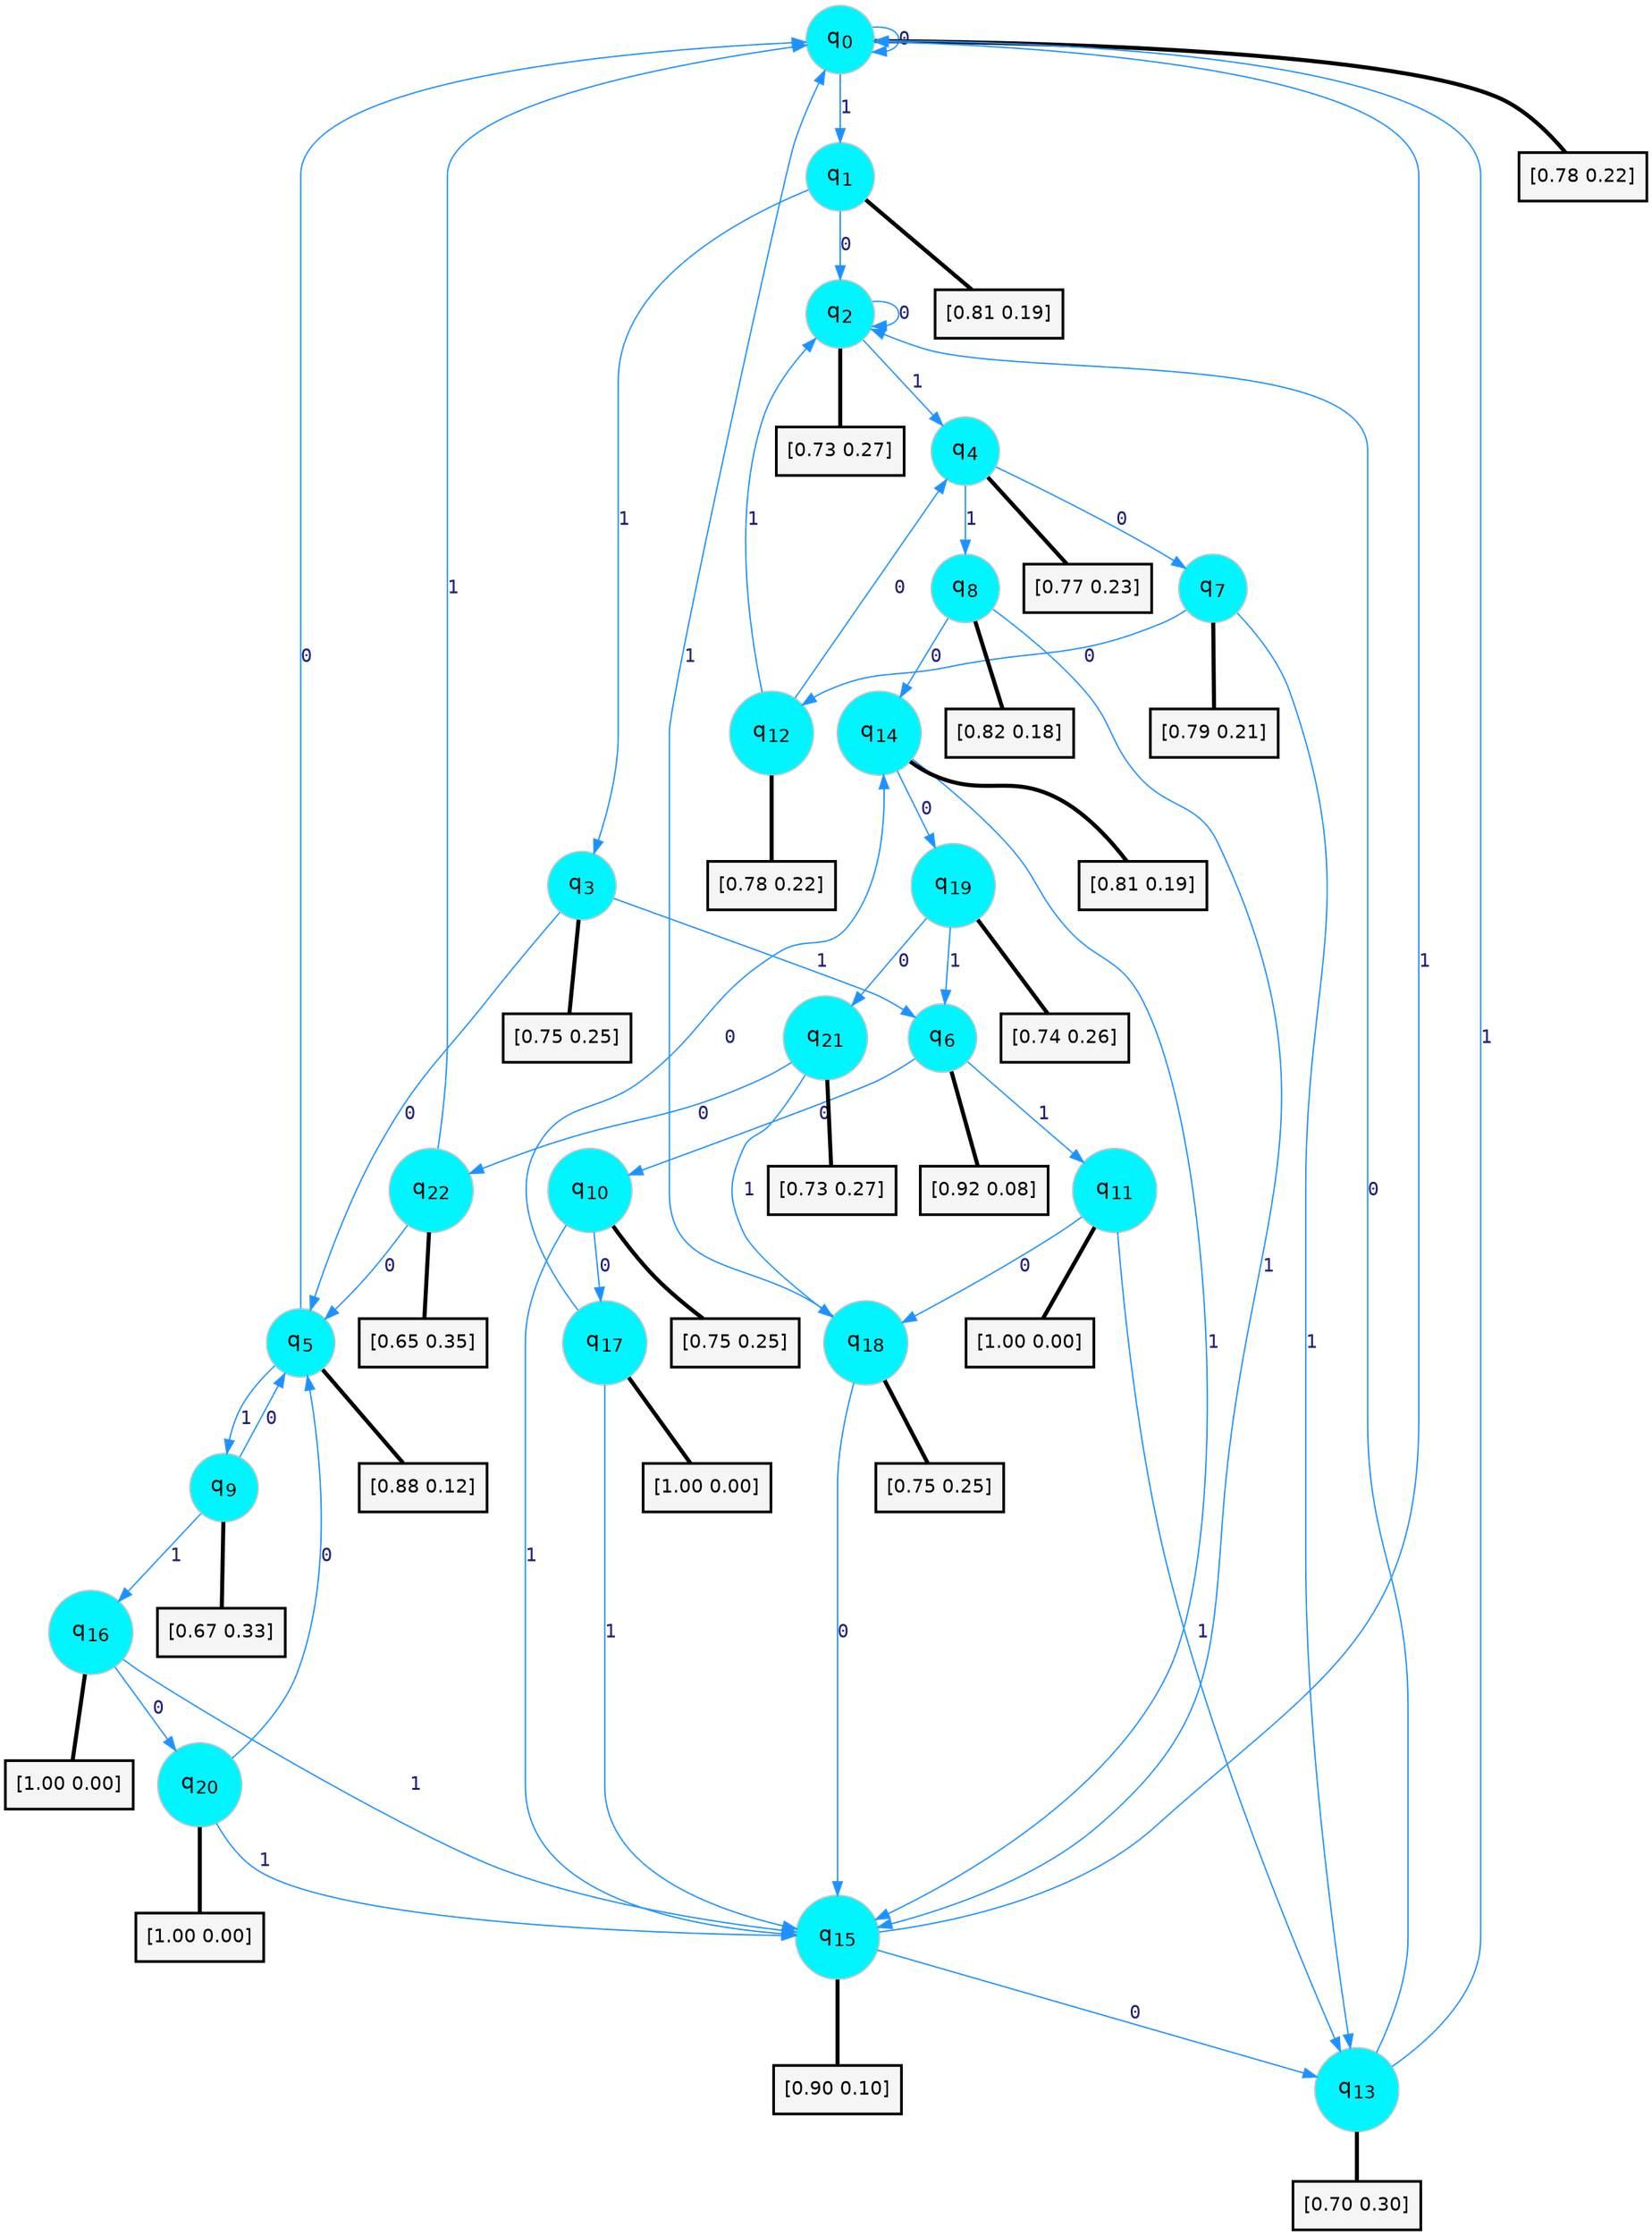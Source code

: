 digraph G {
graph [
bgcolor=transparent, dpi=300, rankdir=TD, size="40,25"];
node [
color=gray, fillcolor=turquoise1, fontcolor=black, fontname=Helvetica, fontsize=16, fontweight=bold, shape=circle, style=filled];
edge [
arrowsize=1, color=dodgerblue1, fontcolor=midnightblue, fontname=courier, fontweight=bold, penwidth=1, style=solid, weight=20];
0[label=<q<SUB>0</SUB>>];
1[label=<q<SUB>1</SUB>>];
2[label=<q<SUB>2</SUB>>];
3[label=<q<SUB>3</SUB>>];
4[label=<q<SUB>4</SUB>>];
5[label=<q<SUB>5</SUB>>];
6[label=<q<SUB>6</SUB>>];
7[label=<q<SUB>7</SUB>>];
8[label=<q<SUB>8</SUB>>];
9[label=<q<SUB>9</SUB>>];
10[label=<q<SUB>10</SUB>>];
11[label=<q<SUB>11</SUB>>];
12[label=<q<SUB>12</SUB>>];
13[label=<q<SUB>13</SUB>>];
14[label=<q<SUB>14</SUB>>];
15[label=<q<SUB>15</SUB>>];
16[label=<q<SUB>16</SUB>>];
17[label=<q<SUB>17</SUB>>];
18[label=<q<SUB>18</SUB>>];
19[label=<q<SUB>19</SUB>>];
20[label=<q<SUB>20</SUB>>];
21[label=<q<SUB>21</SUB>>];
22[label=<q<SUB>22</SUB>>];
23[label="[0.78 0.22]", shape=box,fontcolor=black, fontname=Helvetica, fontsize=14, penwidth=2, fillcolor=whitesmoke,color=black];
24[label="[0.81 0.19]", shape=box,fontcolor=black, fontname=Helvetica, fontsize=14, penwidth=2, fillcolor=whitesmoke,color=black];
25[label="[0.73 0.27]", shape=box,fontcolor=black, fontname=Helvetica, fontsize=14, penwidth=2, fillcolor=whitesmoke,color=black];
26[label="[0.75 0.25]", shape=box,fontcolor=black, fontname=Helvetica, fontsize=14, penwidth=2, fillcolor=whitesmoke,color=black];
27[label="[0.77 0.23]", shape=box,fontcolor=black, fontname=Helvetica, fontsize=14, penwidth=2, fillcolor=whitesmoke,color=black];
28[label="[0.88 0.12]", shape=box,fontcolor=black, fontname=Helvetica, fontsize=14, penwidth=2, fillcolor=whitesmoke,color=black];
29[label="[0.92 0.08]", shape=box,fontcolor=black, fontname=Helvetica, fontsize=14, penwidth=2, fillcolor=whitesmoke,color=black];
30[label="[0.79 0.21]", shape=box,fontcolor=black, fontname=Helvetica, fontsize=14, penwidth=2, fillcolor=whitesmoke,color=black];
31[label="[0.82 0.18]", shape=box,fontcolor=black, fontname=Helvetica, fontsize=14, penwidth=2, fillcolor=whitesmoke,color=black];
32[label="[0.67 0.33]", shape=box,fontcolor=black, fontname=Helvetica, fontsize=14, penwidth=2, fillcolor=whitesmoke,color=black];
33[label="[0.75 0.25]", shape=box,fontcolor=black, fontname=Helvetica, fontsize=14, penwidth=2, fillcolor=whitesmoke,color=black];
34[label="[1.00 0.00]", shape=box,fontcolor=black, fontname=Helvetica, fontsize=14, penwidth=2, fillcolor=whitesmoke,color=black];
35[label="[0.78 0.22]", shape=box,fontcolor=black, fontname=Helvetica, fontsize=14, penwidth=2, fillcolor=whitesmoke,color=black];
36[label="[0.70 0.30]", shape=box,fontcolor=black, fontname=Helvetica, fontsize=14, penwidth=2, fillcolor=whitesmoke,color=black];
37[label="[0.81 0.19]", shape=box,fontcolor=black, fontname=Helvetica, fontsize=14, penwidth=2, fillcolor=whitesmoke,color=black];
38[label="[0.90 0.10]", shape=box,fontcolor=black, fontname=Helvetica, fontsize=14, penwidth=2, fillcolor=whitesmoke,color=black];
39[label="[1.00 0.00]", shape=box,fontcolor=black, fontname=Helvetica, fontsize=14, penwidth=2, fillcolor=whitesmoke,color=black];
40[label="[1.00 0.00]", shape=box,fontcolor=black, fontname=Helvetica, fontsize=14, penwidth=2, fillcolor=whitesmoke,color=black];
41[label="[0.75 0.25]", shape=box,fontcolor=black, fontname=Helvetica, fontsize=14, penwidth=2, fillcolor=whitesmoke,color=black];
42[label="[0.74 0.26]", shape=box,fontcolor=black, fontname=Helvetica, fontsize=14, penwidth=2, fillcolor=whitesmoke,color=black];
43[label="[1.00 0.00]", shape=box,fontcolor=black, fontname=Helvetica, fontsize=14, penwidth=2, fillcolor=whitesmoke,color=black];
44[label="[0.73 0.27]", shape=box,fontcolor=black, fontname=Helvetica, fontsize=14, penwidth=2, fillcolor=whitesmoke,color=black];
45[label="[0.65 0.35]", shape=box,fontcolor=black, fontname=Helvetica, fontsize=14, penwidth=2, fillcolor=whitesmoke,color=black];
0->0 [label=0];
0->1 [label=1];
0->23 [arrowhead=none, penwidth=3,color=black];
1->2 [label=0];
1->3 [label=1];
1->24 [arrowhead=none, penwidth=3,color=black];
2->2 [label=0];
2->4 [label=1];
2->25 [arrowhead=none, penwidth=3,color=black];
3->5 [label=0];
3->6 [label=1];
3->26 [arrowhead=none, penwidth=3,color=black];
4->7 [label=0];
4->8 [label=1];
4->27 [arrowhead=none, penwidth=3,color=black];
5->0 [label=0];
5->9 [label=1];
5->28 [arrowhead=none, penwidth=3,color=black];
6->10 [label=0];
6->11 [label=1];
6->29 [arrowhead=none, penwidth=3,color=black];
7->12 [label=0];
7->13 [label=1];
7->30 [arrowhead=none, penwidth=3,color=black];
8->14 [label=0];
8->15 [label=1];
8->31 [arrowhead=none, penwidth=3,color=black];
9->5 [label=0];
9->16 [label=1];
9->32 [arrowhead=none, penwidth=3,color=black];
10->17 [label=0];
10->15 [label=1];
10->33 [arrowhead=none, penwidth=3,color=black];
11->18 [label=0];
11->13 [label=1];
11->34 [arrowhead=none, penwidth=3,color=black];
12->4 [label=0];
12->2 [label=1];
12->35 [arrowhead=none, penwidth=3,color=black];
13->2 [label=0];
13->0 [label=1];
13->36 [arrowhead=none, penwidth=3,color=black];
14->19 [label=0];
14->15 [label=1];
14->37 [arrowhead=none, penwidth=3,color=black];
15->13 [label=0];
15->0 [label=1];
15->38 [arrowhead=none, penwidth=3,color=black];
16->20 [label=0];
16->15 [label=1];
16->39 [arrowhead=none, penwidth=3,color=black];
17->14 [label=0];
17->15 [label=1];
17->40 [arrowhead=none, penwidth=3,color=black];
18->15 [label=0];
18->0 [label=1];
18->41 [arrowhead=none, penwidth=3,color=black];
19->21 [label=0];
19->6 [label=1];
19->42 [arrowhead=none, penwidth=3,color=black];
20->5 [label=0];
20->15 [label=1];
20->43 [arrowhead=none, penwidth=3,color=black];
21->22 [label=0];
21->18 [label=1];
21->44 [arrowhead=none, penwidth=3,color=black];
22->5 [label=0];
22->0 [label=1];
22->45 [arrowhead=none, penwidth=3,color=black];
}
